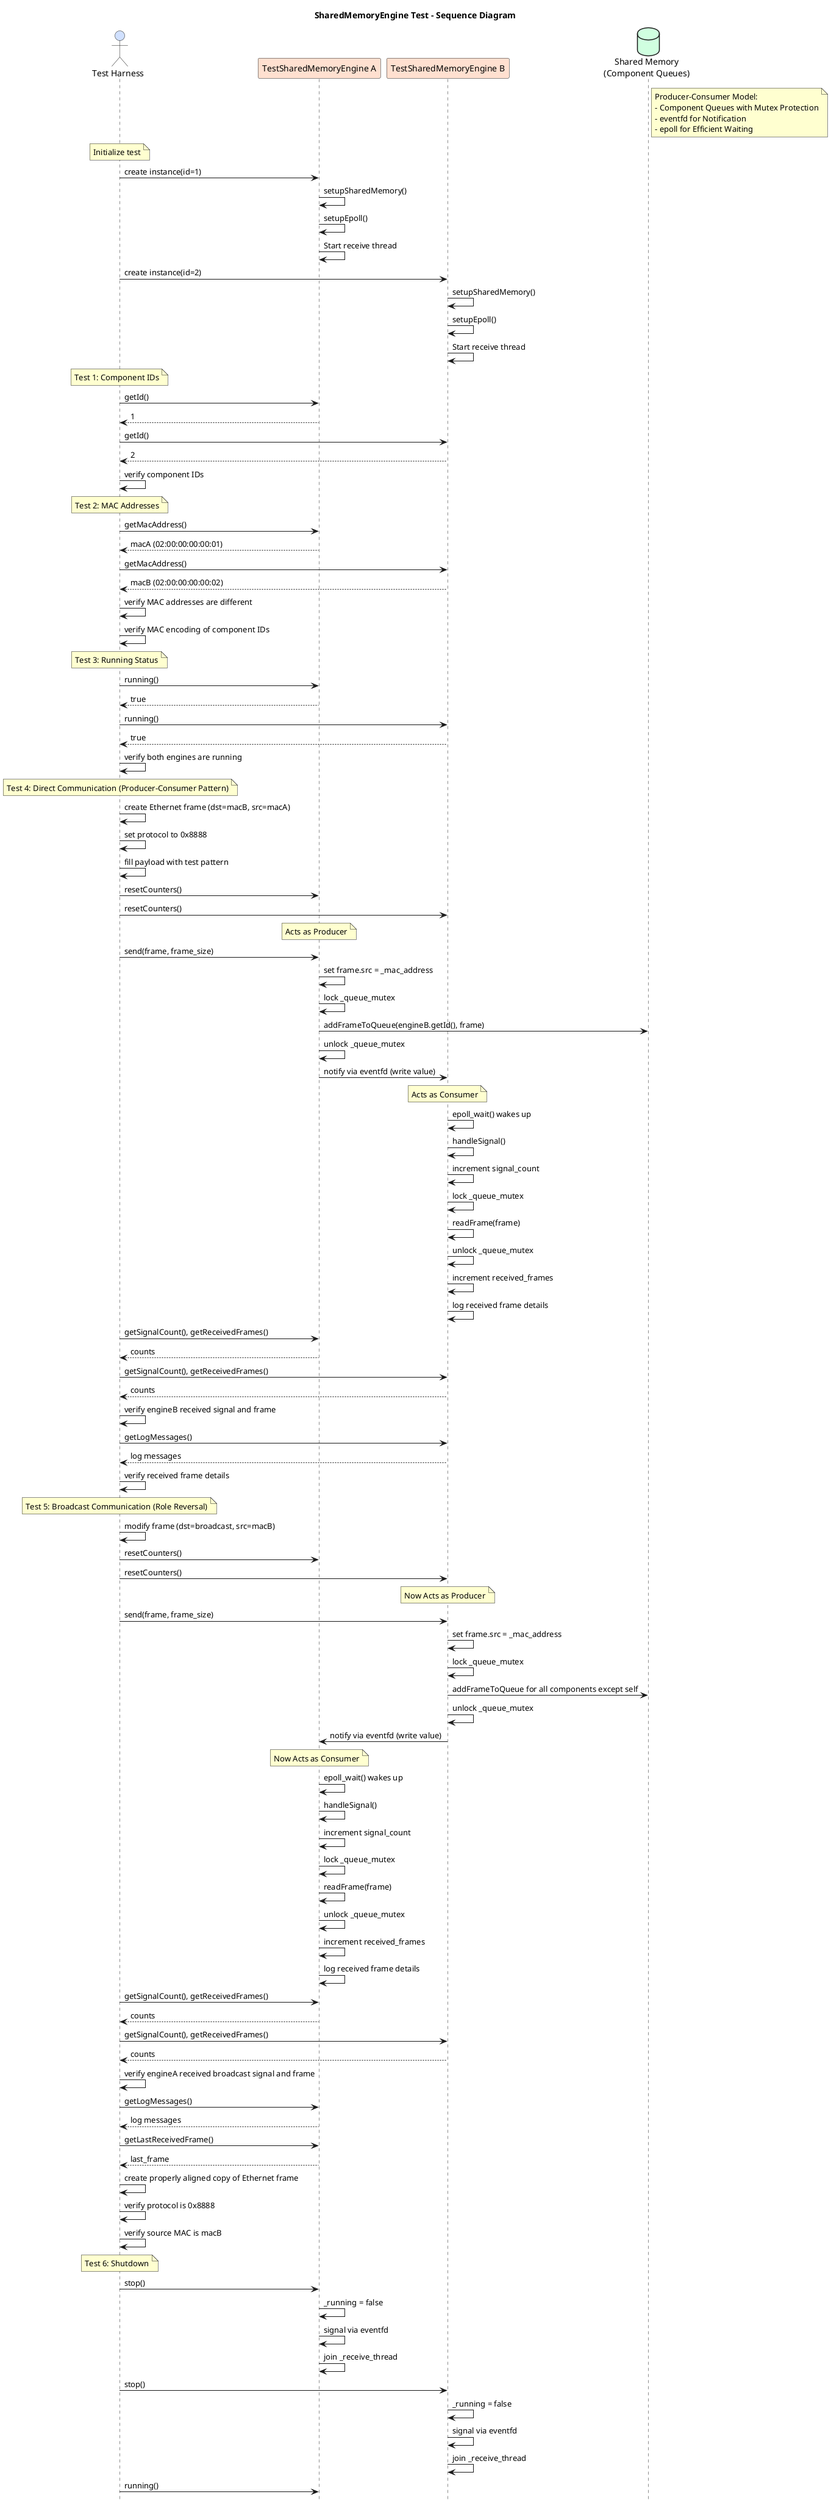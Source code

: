 @startuml sharedMemoryEngine_test

skinparam participant {
    BackgroundColor #FFE0D0
}
skinparam actor {
    BackgroundColor #D0E0FF
}
skinparam database {
    BackgroundColor #D0FFE0
}
skinparam note {
    BackgroundColor #FFFFD0
}

title SharedMemoryEngine Test - Sequence Diagram

actor "Test Harness" as Test
participant "TestSharedMemoryEngine A" as EngineA
participant "TestSharedMemoryEngine B" as EngineB
database "Shared Memory\n(Component Queues)" as SharedMem

note right of SharedMem
  Producer-Consumer Model:
  - Component Queues with Mutex Protection
  - eventfd for Notification
  - epoll for Efficient Waiting
end note

note over Test: Initialize test

Test -> EngineA: create instance(id=1)
EngineA -> EngineA: setupSharedMemory()
EngineA -> EngineA: setupEpoll()
EngineA -> EngineA: Start receive thread
Test -> EngineB: create instance(id=2)
EngineB -> EngineB: setupSharedMemory()
EngineB -> EngineB: setupEpoll()
EngineB -> EngineB: Start receive thread

note over Test: Test 1: Component IDs

Test -> EngineA: getId()
Test <-- EngineA: 1
Test -> EngineB: getId()
Test <-- EngineB: 2
Test -> Test: verify component IDs

note over Test: Test 2: MAC Addresses

Test -> EngineA: getMacAddress()
Test <-- EngineA: macA (02:00:00:00:00:01)
Test -> EngineB: getMacAddress()
Test <-- EngineB: macB (02:00:00:00:00:02)
Test -> Test: verify MAC addresses are different
Test -> Test: verify MAC encoding of component IDs

note over Test: Test 3: Running Status

Test -> EngineA: running()
Test <-- EngineA: true
Test -> EngineB: running()
Test <-- EngineB: true
Test -> Test: verify both engines are running

note over Test: Test 4: Direct Communication (Producer-Consumer Pattern)

Test -> Test: create Ethernet frame (dst=macB, src=macA)
Test -> Test: set protocol to 0x8888
Test -> Test: fill payload with test pattern

Test -> EngineA: resetCounters()
Test -> EngineB: resetCounters()

note over EngineA: Acts as Producer

Test -> EngineA: send(frame, frame_size)
EngineA -> EngineA: set frame.src = _mac_address
EngineA -> EngineA: lock _queue_mutex
EngineA -> SharedMem: addFrameToQueue(engineB.getId(), frame)
EngineA -> EngineA: unlock _queue_mutex
EngineA -> EngineB: notify via eventfd (write value)

note over EngineB: Acts as Consumer

EngineB -> EngineB: epoll_wait() wakes up
EngineB -> EngineB: handleSignal()
EngineB -> EngineB: increment signal_count
EngineB -> EngineB: lock _queue_mutex
EngineB -> EngineB: readFrame(frame)
EngineB -> EngineB: unlock _queue_mutex
EngineB -> EngineB: increment received_frames
EngineB -> EngineB: log received frame details

Test -> EngineA: getSignalCount(), getReceivedFrames()
Test <-- EngineA: counts
Test -> EngineB: getSignalCount(), getReceivedFrames()
Test <-- EngineB: counts
Test -> Test: verify engineB received signal and frame
Test -> EngineB: getLogMessages()
Test <-- EngineB: log messages
Test -> Test: verify received frame details

note over Test: Test 5: Broadcast Communication (Role Reversal)

Test -> Test: modify frame (dst=broadcast, src=macB)
Test -> EngineA: resetCounters()
Test -> EngineB: resetCounters()

note over EngineB: Now Acts as Producer

Test -> EngineB: send(frame, frame_size)
EngineB -> EngineB: set frame.src = _mac_address
EngineB -> EngineB: lock _queue_mutex
EngineB -> SharedMem: addFrameToQueue for all components except self
EngineB -> EngineB: unlock _queue_mutex
EngineB -> EngineA: notify via eventfd (write value)

note over EngineA: Now Acts as Consumer

EngineA -> EngineA: epoll_wait() wakes up
EngineA -> EngineA: handleSignal()
EngineA -> EngineA: increment signal_count
EngineA -> EngineA: lock _queue_mutex
EngineA -> EngineA: readFrame(frame)
EngineA -> EngineA: unlock _queue_mutex
EngineA -> EngineA: increment received_frames
EngineA -> EngineA: log received frame details

Test -> EngineA: getSignalCount(), getReceivedFrames()
Test <-- EngineA: counts
Test -> EngineB: getSignalCount(), getReceivedFrames()
Test <-- EngineB: counts
Test -> Test: verify engineA received broadcast signal and frame
Test -> EngineA: getLogMessages()
Test <-- EngineA: log messages

Test -> EngineA: getLastReceivedFrame()
Test <-- EngineA: last_frame
Test -> Test: create properly aligned copy of Ethernet frame
Test -> Test: verify protocol is 0x8888
Test -> Test: verify source MAC is macB

note over Test: Test 6: Shutdown

Test -> EngineA: stop()
EngineA -> EngineA: _running = false
EngineA -> EngineA: signal via eventfd
EngineA -> EngineA: join _receive_thread

Test -> EngineB: stop()
EngineB -> EngineB: _running = false
EngineB -> EngineB: signal via eventfd
EngineB -> EngineB: join _receive_thread

Test -> EngineA: running()
Test <-- EngineA: false
Test -> EngineB: running()
Test <-- EngineB: false
Test -> Test: verify both engines are stopped

note over Test: Clean up memory and exit

@enduml 